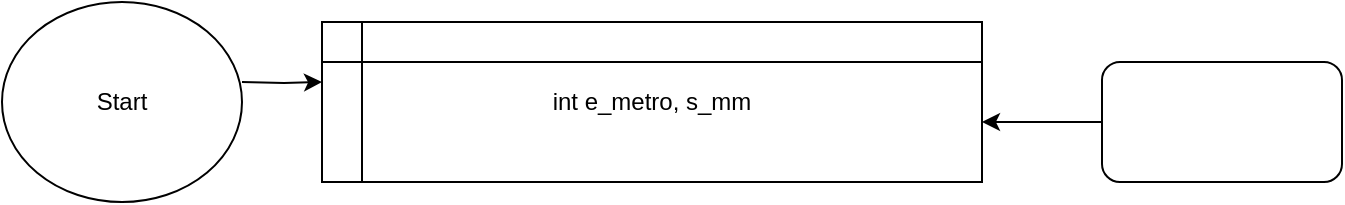 <mxfile version="16.5.6" type="device"><diagram id="2NOwf9dFTRwJDVKcwxSB" name="Page-1"><mxGraphModel dx="1655" dy="467" grid="1" gridSize="10" guides="1" tooltips="1" connect="1" arrows="1" fold="1" page="1" pageScale="1" pageWidth="827" pageHeight="1169" math="0" shadow="0"><root><mxCell id="0"/><mxCell id="1" parent="0"/><mxCell id="FvFekwnMKATDb3WU12VH-6" style="edgeStyle=orthogonalEdgeStyle;rounded=0;orthogonalLoop=1;jettySize=auto;html=1;entryX=0;entryY=0.375;entryDx=0;entryDy=0;entryPerimeter=0;" parent="1" target="FvFekwnMKATDb3WU12VH-4" edge="1"><mxGeometry relative="1" as="geometry"><mxPoint x="-680" y="60" as="sourcePoint"/></mxGeometry></mxCell><mxCell id="FvFekwnMKATDb3WU12VH-1" value="Start&lt;br&gt;" style="ellipse;whiteSpace=wrap;html=1;" parent="1" vertex="1"><mxGeometry x="-800" y="20" width="120" height="100" as="geometry"/></mxCell><mxCell id="FvFekwnMKATDb3WU12VH-4" value="int e_metro, s_mm&lt;br&gt;" style="shape=internalStorage;whiteSpace=wrap;html=1;backgroundOutline=1;" parent="1" vertex="1"><mxGeometry x="-640" y="30" width="330" height="80" as="geometry"/></mxCell><mxCell id="J3zQyHW_0QjiYtLfW-PN-6" value="" style="edgeStyle=orthogonalEdgeStyle;rounded=0;orthogonalLoop=1;jettySize=auto;html=1;" edge="1" parent="1" source="J3zQyHW_0QjiYtLfW-PN-5" target="FvFekwnMKATDb3WU12VH-4"><mxGeometry relative="1" as="geometry"><Array as="points"><mxPoint x="-310" y="70"/><mxPoint x="-310" y="70"/></Array></mxGeometry></mxCell><mxCell id="J3zQyHW_0QjiYtLfW-PN-5" value="" style="rounded=1;whiteSpace=wrap;html=1;" vertex="1" parent="1"><mxGeometry x="-250" y="50" width="120" height="60" as="geometry"/></mxCell></root></mxGraphModel></diagram></mxfile>